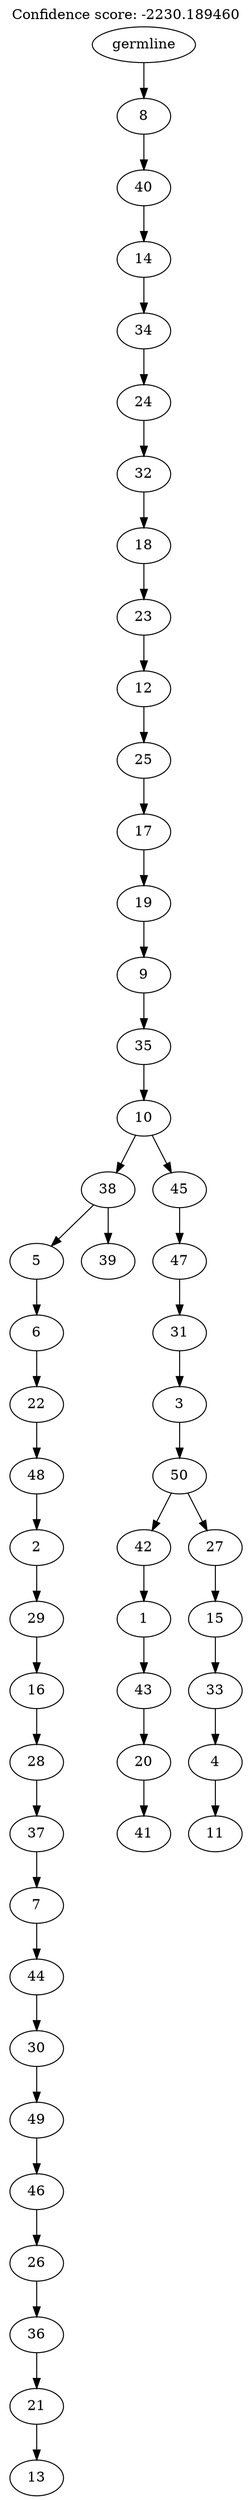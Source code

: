 digraph g {
	"49" -> "50";
	"50" [label="13"];
	"48" -> "49";
	"49" [label="21"];
	"47" -> "48";
	"48" [label="36"];
	"46" -> "47";
	"47" [label="26"];
	"45" -> "46";
	"46" [label="46"];
	"44" -> "45";
	"45" [label="49"];
	"43" -> "44";
	"44" [label="30"];
	"42" -> "43";
	"43" [label="44"];
	"41" -> "42";
	"42" [label="7"];
	"40" -> "41";
	"41" [label="37"];
	"39" -> "40";
	"40" [label="28"];
	"38" -> "39";
	"39" [label="16"];
	"37" -> "38";
	"38" [label="29"];
	"36" -> "37";
	"37" [label="2"];
	"35" -> "36";
	"36" [label="48"];
	"34" -> "35";
	"35" [label="22"];
	"33" -> "34";
	"34" [label="6"];
	"31" -> "32";
	"32" [label="39"];
	"31" -> "33";
	"33" [label="5"];
	"29" -> "30";
	"30" [label="41"];
	"28" -> "29";
	"29" [label="20"];
	"27" -> "28";
	"28" [label="43"];
	"26" -> "27";
	"27" [label="1"];
	"24" -> "25";
	"25" [label="11"];
	"23" -> "24";
	"24" [label="4"];
	"22" -> "23";
	"23" [label="33"];
	"21" -> "22";
	"22" [label="15"];
	"20" -> "21";
	"21" [label="27"];
	"20" -> "26";
	"26" [label="42"];
	"19" -> "20";
	"20" [label="50"];
	"18" -> "19";
	"19" [label="3"];
	"17" -> "18";
	"18" [label="31"];
	"16" -> "17";
	"17" [label="47"];
	"15" -> "16";
	"16" [label="45"];
	"15" -> "31";
	"31" [label="38"];
	"14" -> "15";
	"15" [label="10"];
	"13" -> "14";
	"14" [label="35"];
	"12" -> "13";
	"13" [label="9"];
	"11" -> "12";
	"12" [label="19"];
	"10" -> "11";
	"11" [label="17"];
	"9" -> "10";
	"10" [label="25"];
	"8" -> "9";
	"9" [label="12"];
	"7" -> "8";
	"8" [label="23"];
	"6" -> "7";
	"7" [label="18"];
	"5" -> "6";
	"6" [label="32"];
	"4" -> "5";
	"5" [label="24"];
	"3" -> "4";
	"4" [label="34"];
	"2" -> "3";
	"3" [label="14"];
	"1" -> "2";
	"2" [label="40"];
	"0" -> "1";
	"1" [label="8"];
	"0" [label="germline"];
	labelloc="t";
	label="Confidence score: -2230.189460";
}
